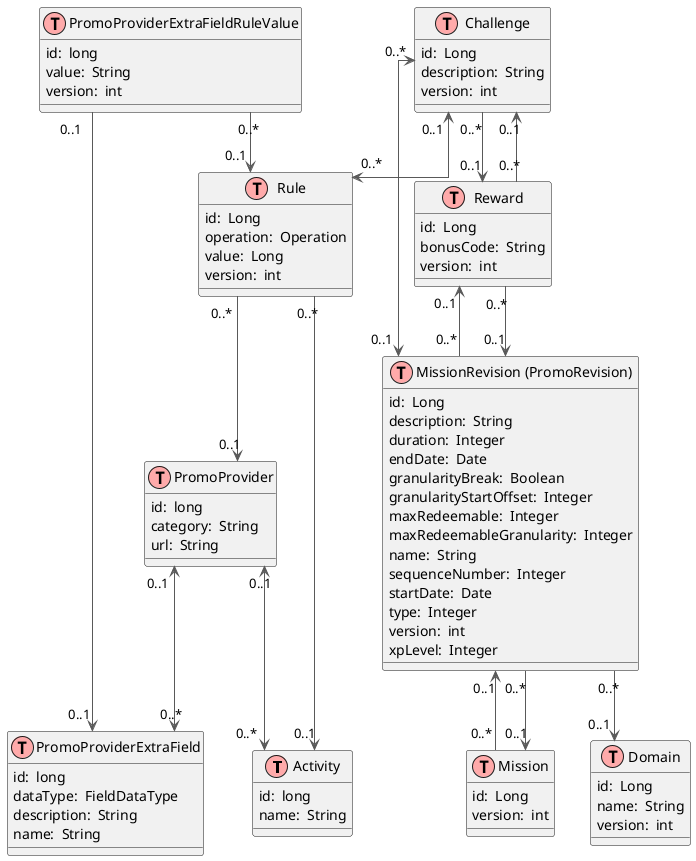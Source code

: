 .Database Layout
[plantuml]
----

@startuml

top to bottom direction
skinparam linetype ortho
!define Table(name) class name as "name" << (T,#FFAAAA) >>
!define Table(name,desc) class name as "name (desc)" << (T,#FFAAAA) >>

Table(Activity) {
   id:  long 
   name:  String 
}
Table(Challenge) {
   id:  Long 
   description:  String 
   version:  int 
}
Table(Domain) {
   id:  Long 
   name:  String 
   version:  int 
}

Table(Mission) {
   id:  Long 
   version:  int 
}
Table(MissionRevision, PromoRevision) {
   id:  Long 
   description:  String 
   duration:  Integer 
   endDate:  Date 
   granularityBreak:  Boolean 
   granularityStartOffset:  Integer 
   maxRedeemable:  Integer 
   maxRedeemableGranularity:  Integer 
   name:  String 
   sequenceNumber:  Integer 
   startDate:  Date 
   type:  Integer 
   version:  int 
   xpLevel:  Integer 
}
Table(PromoProvider) {
   id:  long 
   category:  String 
   url:  String 
}
Table(PromoProviderExtraField) {
   id:  long 
   dataType:  FieldDataType 
   description:  String 
   name:  String 
}
Table(PromoProviderExtraFieldRuleValue) {
   id:  long 
   value:  String 
   version:  int 
}
Table(Reward) {
   id:  Long 
   bonusCode:  String 
   version:  int 
}
Table(Rule) {
   id:  Long 
   operation:  Operation 
   value:  Long 
   version:  int 
}

Challenge                        "0..*" -[#595959,plain]-> "0..1" Reward
Challenge                        "0..1" <-[#595959,plain]-> "0..*" Rule                             
Mission                          "0..*" -[#595959,plain]-> "0..1" MissionRevision
MissionRevision                  "0..1" <-[#595959,plain]-> "0..*" Challenge
MissionRevision                  "0..*" -[#595959,plain]-> "0..1" Domain                           
MissionRevision                  "0..*" -[#595959,plain]-> "0..1" Mission                          
MissionRevision                  "0..*" -[#595959,plain]-> "0..1" Reward                           
PromoProvider                    "0..1" <-[#595959,plain]-> "0..*" Activity
PromoProvider                    "0..1" <-[#595959,plain]-> "0..*" PromoProviderExtraField          
PromoProviderExtraFieldRuleValue "0..1" -[#595959,plain]-> "0..1" PromoProviderExtraField          
PromoProviderExtraFieldRuleValue "0..*" -[#595959,plain]-> "0..1" Rule                             
Reward                           "0..*" -[#595959,plain]-> "0..1" Challenge                        
Reward                           "0..*" -[#595959,plain]-> "0..1" MissionRevision                  
Rule                             "0..*" -[#595959,plain]-> "0..1" Activity                         
Rule                             "0..*" -[#595959,plain]-> "0..1" PromoProvider                    
@enduml
----